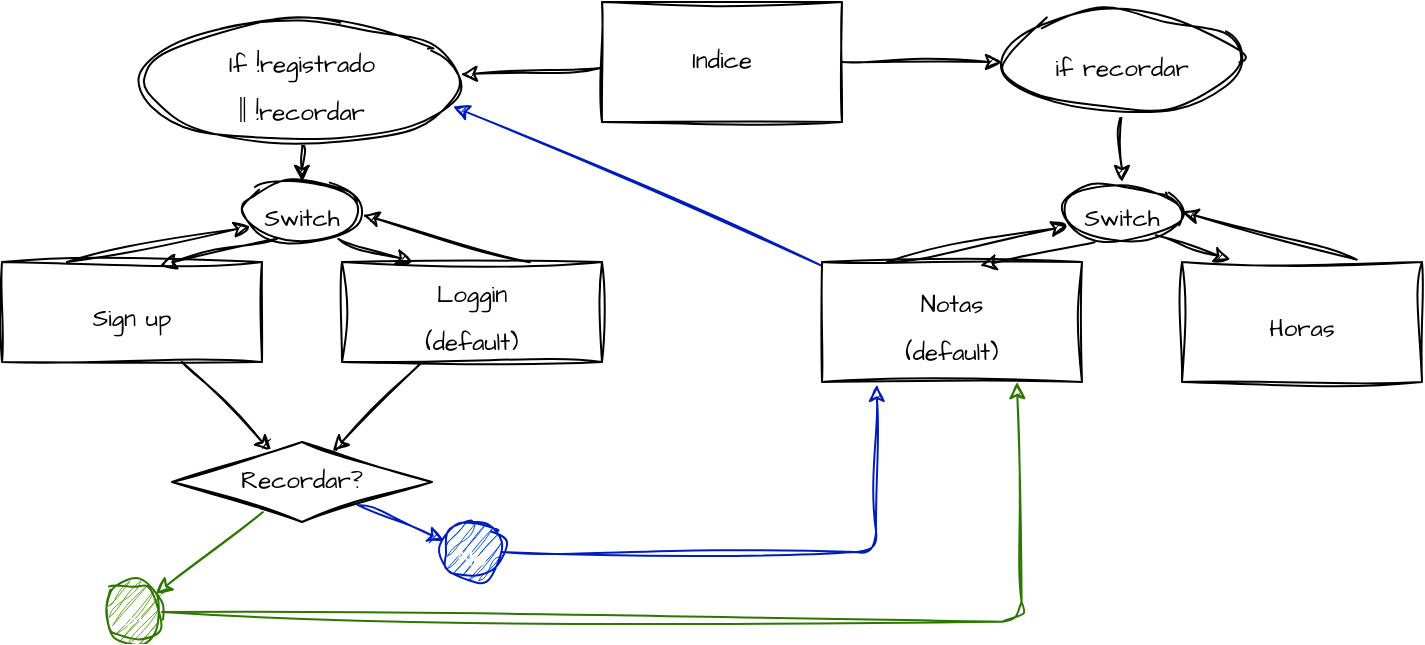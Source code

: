 <mxfile>
    <diagram id="5BaI-7t-0rQIoUjP-t8s" name="Page-1">
        <mxGraphModel dx="933" dy="478" grid="1" gridSize="10" guides="1" tooltips="1" connect="1" arrows="1" fold="1" page="1" pageScale="1" pageWidth="850" pageHeight="1100" math="0" shadow="0">
            <root>
                <mxCell id="0"/>
                <mxCell id="1" parent="0"/>
                <mxCell id="58" value="" style="edgeStyle=none;sketch=1;hachureGap=4;jiggle=2;curveFitting=1;html=1;fontFamily=Architects Daughter;fontSource=https%3A%2F%2Ffonts.googleapis.com%2Fcss%3Ffamily%3DArchitects%2BDaughter;fontSize=12;" edge="1" parent="1" source="56" target="57">
                    <mxGeometry relative="1" as="geometry"/>
                </mxCell>
                <mxCell id="71" value="" style="edgeStyle=none;sketch=1;hachureGap=4;jiggle=2;curveFitting=1;html=1;fontFamily=Architects Daughter;fontSource=https%3A%2F%2Ffonts.googleapis.com%2Fcss%3Ffamily%3DArchitects%2BDaughter;fontSize=12;" edge="1" parent="1" source="56" target="70">
                    <mxGeometry relative="1" as="geometry"/>
                </mxCell>
                <mxCell id="56" value="Indice" style="whiteSpace=wrap;html=1;sketch=1;hachureGap=4;jiggle=2;curveFitting=1;fontFamily=Architects Daughter;fontSource=https%3A%2F%2Ffonts.googleapis.com%2Fcss%3Ffamily%3DArchitects%2BDaughter;fontSize=12;" vertex="1" parent="1">
                    <mxGeometry x="360" y="30" width="120" height="60" as="geometry"/>
                </mxCell>
                <mxCell id="62" value="" style="edgeStyle=none;sketch=1;hachureGap=4;jiggle=2;curveFitting=1;html=1;fontFamily=Architects Daughter;fontSource=https%3A%2F%2Ffonts.googleapis.com%2Fcss%3Ffamily%3DArchitects%2BDaughter;fontSize=12;" edge="1" parent="1" source="57" target="61">
                    <mxGeometry relative="1" as="geometry"/>
                </mxCell>
                <mxCell id="57" value="&lt;font style=&quot;font-size: 12px;&quot;&gt;If !registrado&lt;br&gt;|| !recordar&lt;/font&gt;" style="ellipse;whiteSpace=wrap;html=1;fontFamily=Architects Daughter;sketch=1;hachureGap=4;jiggle=2;curveFitting=1;fontSource=https%3A%2F%2Ffonts.googleapis.com%2Fcss%3Ffamily%3DArchitects%2BDaughter;fontSize=20;" vertex="1" parent="1">
                    <mxGeometry x="130" y="40" width="160" height="60" as="geometry"/>
                </mxCell>
                <mxCell id="64" value="" style="edgeStyle=none;sketch=1;hachureGap=4;jiggle=2;curveFitting=1;html=1;fontFamily=Architects Daughter;fontSource=https%3A%2F%2Ffonts.googleapis.com%2Fcss%3Ffamily%3DArchitects%2BDaughter;fontSize=12;exitX=0.801;exitY=0.941;exitDx=0;exitDy=0;exitPerimeter=0;entryX=0.272;entryY=0.002;entryDx=0;entryDy=0;entryPerimeter=0;" edge="1" parent="1" source="61" target="63">
                    <mxGeometry relative="1" as="geometry"/>
                </mxCell>
                <mxCell id="61" value="&lt;span style=&quot;font-size: 12px;&quot;&gt;Switch&lt;/span&gt;" style="ellipse;whiteSpace=wrap;html=1;fontFamily=Architects Daughter;sketch=1;hachureGap=4;jiggle=2;curveFitting=1;fontSource=https%3A%2F%2Ffonts.googleapis.com%2Fcss%3Ffamily%3DArchitects%2BDaughter;fontSize=20;" vertex="1" parent="1">
                    <mxGeometry x="180" y="120" width="60" height="30" as="geometry"/>
                </mxCell>
                <mxCell id="65" value="" style="edgeStyle=none;sketch=1;hachureGap=4;jiggle=2;curveFitting=1;html=1;fontFamily=Architects Daughter;fontSource=https%3A%2F%2Ffonts.googleapis.com%2Fcss%3Ffamily%3DArchitects%2BDaughter;fontSize=12;entryX=1.007;entryY=0.547;entryDx=0;entryDy=0;entryPerimeter=0;exitX=0.722;exitY=0.002;exitDx=0;exitDy=0;exitPerimeter=0;" edge="1" parent="1" source="63" target="61">
                    <mxGeometry relative="1" as="geometry"/>
                </mxCell>
                <mxCell id="83" value="" style="edgeStyle=none;sketch=1;hachureGap=4;jiggle=2;curveFitting=1;html=1;fontFamily=Architects Daughter;fontSource=https%3A%2F%2Ffonts.googleapis.com%2Fcss%3Ffamily%3DArchitects%2BDaughter;fontSize=12;" edge="1" parent="1" source="63" target="81">
                    <mxGeometry relative="1" as="geometry"/>
                </mxCell>
                <mxCell id="63" value="&lt;font style=&quot;font-size: 12px;&quot;&gt;Loggin&lt;br&gt;(default)&lt;/font&gt;" style="whiteSpace=wrap;html=1;fontSize=20;fontFamily=Architects Daughter;sketch=1;hachureGap=4;jiggle=2;curveFitting=1;fontSource=https%3A%2F%2Ffonts.googleapis.com%2Fcss%3Ffamily%3DArchitects%2BDaughter;" vertex="1" parent="1">
                    <mxGeometry x="230" y="160" width="130" height="50" as="geometry"/>
                </mxCell>
                <mxCell id="82" value="" style="edgeStyle=none;sketch=1;hachureGap=4;jiggle=2;curveFitting=1;html=1;fontFamily=Architects Daughter;fontSource=https%3A%2F%2Ffonts.googleapis.com%2Fcss%3Ffamily%3DArchitects%2BDaughter;fontSize=12;" edge="1" parent="1" source="66" target="81">
                    <mxGeometry relative="1" as="geometry"/>
                </mxCell>
                <mxCell id="66" value="&lt;span style=&quot;font-size: 12px;&quot;&gt;Sign up&lt;/span&gt;" style="whiteSpace=wrap;html=1;fontSize=20;fontFamily=Architects Daughter;sketch=1;hachureGap=4;jiggle=2;curveFitting=1;fontSource=https%3A%2F%2Ffonts.googleapis.com%2Fcss%3Ffamily%3DArchitects%2BDaughter;" vertex="1" parent="1">
                    <mxGeometry x="60" y="160" width="130" height="50" as="geometry"/>
                </mxCell>
                <mxCell id="68" value="" style="edgeStyle=none;sketch=1;hachureGap=4;jiggle=2;curveFitting=1;html=1;fontFamily=Architects Daughter;fontSource=https%3A%2F%2Ffonts.googleapis.com%2Fcss%3Ffamily%3DArchitects%2BDaughter;fontSize=12;exitX=0.291;exitY=0.947;exitDx=0;exitDy=0;exitPerimeter=0;entryX=0.608;entryY=0.031;entryDx=0;entryDy=0;entryPerimeter=0;" edge="1" parent="1" source="61" target="66">
                    <mxGeometry relative="1" as="geometry">
                        <mxPoint x="170.0" y="186.0" as="sourcePoint"/>
                        <mxPoint x="150" y="210" as="targetPoint"/>
                    </mxGeometry>
                </mxCell>
                <mxCell id="69" value="" style="edgeStyle=none;sketch=1;hachureGap=4;jiggle=2;curveFitting=1;html=1;fontFamily=Architects Daughter;fontSource=https%3A%2F%2Ffonts.googleapis.com%2Fcss%3Ffamily%3DArchitects%2BDaughter;fontSize=12;entryX=0.069;entryY=0.741;entryDx=0;entryDy=0;entryPerimeter=0;exitX=0.25;exitY=0;exitDx=0;exitDy=0;" edge="1" parent="1" source="66" target="61">
                    <mxGeometry relative="1" as="geometry">
                        <mxPoint x="112.74" y="210.0" as="sourcePoint"/>
                        <mxPoint x="70" y="162.72" as="targetPoint"/>
                    </mxGeometry>
                </mxCell>
                <mxCell id="75" value="" style="edgeStyle=none;sketch=1;hachureGap=4;jiggle=2;curveFitting=1;html=1;fontFamily=Architects Daughter;fontSource=https%3A%2F%2Ffonts.googleapis.com%2Fcss%3Ffamily%3DArchitects%2BDaughter;fontSize=12;" edge="1" parent="1" source="70" target="74">
                    <mxGeometry relative="1" as="geometry"/>
                </mxCell>
                <mxCell id="70" value="&lt;font style=&quot;font-size: 12px;&quot;&gt;if&amp;nbsp;recordar&lt;/font&gt;" style="ellipse;whiteSpace=wrap;html=1;fontFamily=Architects Daughter;sketch=1;hachureGap=4;jiggle=2;curveFitting=1;fontSource=https%3A%2F%2Ffonts.googleapis.com%2Fcss%3Ffamily%3DArchitects%2BDaughter;fontSize=20;" vertex="1" parent="1">
                    <mxGeometry x="560" y="35" width="120" height="50" as="geometry"/>
                </mxCell>
                <mxCell id="72" value="&lt;font style=&quot;font-size: 12px;&quot;&gt;Horas&lt;/font&gt;" style="whiteSpace=wrap;html=1;fontSize=20;fontFamily=Architects Daughter;sketch=1;hachureGap=4;jiggle=2;curveFitting=1;fontSource=https%3A%2F%2Ffonts.googleapis.com%2Fcss%3Ffamily%3DArchitects%2BDaughter;" vertex="1" parent="1">
                    <mxGeometry x="650" y="160" width="120" height="60" as="geometry"/>
                </mxCell>
                <mxCell id="74" value="&lt;span style=&quot;font-size: 12px;&quot;&gt;Switch&lt;/span&gt;" style="ellipse;whiteSpace=wrap;html=1;fontFamily=Architects Daughter;sketch=1;hachureGap=4;jiggle=2;curveFitting=1;fontSource=https%3A%2F%2Ffonts.googleapis.com%2Fcss%3Ffamily%3DArchitects%2BDaughter;fontSize=20;" vertex="1" parent="1">
                    <mxGeometry x="590" y="120" width="60" height="30" as="geometry"/>
                </mxCell>
                <mxCell id="76" value="" style="edgeStyle=none;sketch=1;hachureGap=4;jiggle=2;curveFitting=1;html=1;fontFamily=Architects Daughter;fontSource=https%3A%2F%2Ffonts.googleapis.com%2Fcss%3Ffamily%3DArchitects%2BDaughter;fontSize=12;exitX=0.781;exitY=0.887;exitDx=0;exitDy=0;exitPerimeter=0;entryX=0.202;entryY=-0.02;entryDx=0;entryDy=0;entryPerimeter=0;" edge="1" parent="1" source="74" target="72">
                    <mxGeometry relative="1" as="geometry">
                        <mxPoint x="640" y="148.13" as="sourcePoint"/>
                        <mxPoint x="680" y="160" as="targetPoint"/>
                    </mxGeometry>
                </mxCell>
                <mxCell id="77" value="" style="edgeStyle=none;sketch=1;hachureGap=4;jiggle=2;curveFitting=1;html=1;fontFamily=Architects Daughter;fontSource=https%3A%2F%2Ffonts.googleapis.com%2Fcss%3Ffamily%3DArchitects%2BDaughter;fontSize=12;exitX=0.728;exitY=-0.02;exitDx=0;exitDy=0;exitPerimeter=0;entryX=1;entryY=0.5;entryDx=0;entryDy=0;" edge="1" parent="1" source="72" target="74">
                    <mxGeometry relative="1" as="geometry">
                        <mxPoint x="735.8" y="160.0" as="sourcePoint"/>
                        <mxPoint x="652" y="136" as="targetPoint"/>
                    </mxGeometry>
                </mxCell>
                <mxCell id="90" value="" style="edgeStyle=none;sketch=1;hachureGap=4;jiggle=2;curveFitting=1;html=1;fontFamily=Architects Daughter;fontSource=https%3A%2F%2Ffonts.googleapis.com%2Fcss%3Ffamily%3DArchitects%2BDaughter;fontSize=12;fillColor=#0050ef;strokeColor=#001DBC;entryX=0.972;entryY=0.703;entryDx=0;entryDy=0;entryPerimeter=0;" edge="1" parent="1" source="78" target="57">
                    <mxGeometry relative="1" as="geometry"/>
                </mxCell>
                <mxCell id="78" value="&lt;span style=&quot;font-size: 12px;&quot;&gt;Notas&lt;br&gt;(default)&lt;br&gt;&lt;/span&gt;" style="whiteSpace=wrap;html=1;fontSize=20;fontFamily=Architects Daughter;sketch=1;hachureGap=4;jiggle=2;curveFitting=1;fontSource=https%3A%2F%2Ffonts.googleapis.com%2Fcss%3Ffamily%3DArchitects%2BDaughter;" vertex="1" parent="1">
                    <mxGeometry x="470" y="160" width="130" height="60" as="geometry"/>
                </mxCell>
                <mxCell id="79" value="" style="edgeStyle=none;sketch=1;hachureGap=4;jiggle=2;curveFitting=1;html=1;fontFamily=Architects Daughter;fontSource=https%3A%2F%2Ffonts.googleapis.com%2Fcss%3Ffamily%3DArchitects%2BDaughter;fontSize=12;exitX=0.271;exitY=1.005;exitDx=0;exitDy=0;exitPerimeter=0;entryX=0.608;entryY=0.031;entryDx=0;entryDy=0;entryPerimeter=0;" edge="1" parent="1" target="78" source="74">
                    <mxGeometry relative="1" as="geometry">
                        <mxPoint x="607.46" y="148.41" as="sourcePoint"/>
                        <mxPoint x="560" y="210" as="targetPoint"/>
                    </mxGeometry>
                </mxCell>
                <mxCell id="80" value="" style="edgeStyle=none;sketch=1;hachureGap=4;jiggle=2;curveFitting=1;html=1;fontFamily=Architects Daughter;fontSource=https%3A%2F%2Ffonts.googleapis.com%2Fcss%3Ffamily%3DArchitects%2BDaughter;fontSize=12;entryX=0.048;entryY=0.732;entryDx=0;entryDy=0;entryPerimeter=0;exitX=0.25;exitY=0;exitDx=0;exitDy=0;" edge="1" parent="1" source="78" target="74">
                    <mxGeometry relative="1" as="geometry">
                        <mxPoint x="522.74" y="210.0" as="sourcePoint"/>
                        <mxPoint x="594.14" y="142.23" as="targetPoint"/>
                    </mxGeometry>
                </mxCell>
                <mxCell id="85" value="" style="edgeStyle=none;sketch=1;hachureGap=4;jiggle=2;curveFitting=1;html=1;fontFamily=Architects Daughter;fontSource=https%3A%2F%2Ffonts.googleapis.com%2Fcss%3Ffamily%3DArchitects%2BDaughter;fontSize=12;fillColor=#60a917;strokeColor=#2D7600;" edge="1" parent="1" source="81" target="84">
                    <mxGeometry relative="1" as="geometry"/>
                </mxCell>
                <mxCell id="87" value="" style="edgeStyle=none;sketch=1;hachureGap=4;jiggle=2;curveFitting=1;html=1;fontFamily=Architects Daughter;fontSource=https%3A%2F%2Ffonts.googleapis.com%2Fcss%3Ffamily%3DArchitects%2BDaughter;fontSize=12;fillColor=#0050ef;strokeColor=#001DBC;" edge="1" parent="1" source="81" target="86">
                    <mxGeometry relative="1" as="geometry"/>
                </mxCell>
                <mxCell id="81" value="Recordar?" style="rhombus;whiteSpace=wrap;html=1;sketch=1;hachureGap=4;jiggle=2;curveFitting=1;fontFamily=Architects Daughter;fontSource=https%3A%2F%2Ffonts.googleapis.com%2Fcss%3Ffamily%3DArchitects%2BDaughter;fontSize=12;" vertex="1" parent="1">
                    <mxGeometry x="145" y="250" width="130" height="40" as="geometry"/>
                </mxCell>
                <mxCell id="84" value="&lt;font style=&quot;font-size: 12px;&quot;&gt;Si&lt;/font&gt;" style="ellipse;whiteSpace=wrap;html=1;fontFamily=Architects Daughter;sketch=1;hachureGap=4;jiggle=2;curveFitting=1;fontSource=https%3A%2F%2Ffonts.googleapis.com%2Fcss%3Ffamily%3DArchitects%2BDaughter;fontSize=20;fillColor=#60a917;fontColor=#ffffff;strokeColor=#2D7600;" vertex="1" parent="1">
                    <mxGeometry x="110" y="320" width="30" height="30" as="geometry"/>
                </mxCell>
                <mxCell id="86" value="&lt;font style=&quot;font-size: 12px;&quot;&gt;No&lt;/font&gt;" style="ellipse;whiteSpace=wrap;html=1;fontFamily=Architects Daughter;sketch=1;hachureGap=4;jiggle=2;curveFitting=1;fontSource=https%3A%2F%2Ffonts.googleapis.com%2Fcss%3Ffamily%3DArchitects%2BDaughter;fontSize=20;fillColor=#0050ef;fontColor=#ffffff;strokeColor=#001DBC;" vertex="1" parent="1">
                    <mxGeometry x="280" y="290" width="30" height="30" as="geometry"/>
                </mxCell>
                <mxCell id="88" value="" style="edgeStyle=none;orthogonalLoop=1;jettySize=auto;html=1;sketch=1;hachureGap=4;jiggle=2;curveFitting=1;fontFamily=Architects Daughter;fontSource=https%3A%2F%2Ffonts.googleapis.com%2Fcss%3Ffamily%3DArchitects%2BDaughter;fontSize=12;exitX=1;exitY=0.5;exitDx=0;exitDy=0;entryX=0.211;entryY=1.024;entryDx=0;entryDy=0;entryPerimeter=0;fillColor=#0050ef;strokeColor=#001DBC;" edge="1" parent="1" source="86" target="78">
                    <mxGeometry width="100" relative="1" as="geometry">
                        <mxPoint x="310" y="304.63" as="sourcePoint"/>
                        <mxPoint x="410" y="304.63" as="targetPoint"/>
                        <Array as="points">
                            <mxPoint x="497" y="305"/>
                        </Array>
                    </mxGeometry>
                </mxCell>
                <mxCell id="89" value="" style="edgeStyle=none;orthogonalLoop=1;jettySize=auto;html=1;sketch=1;hachureGap=4;jiggle=2;curveFitting=1;fontFamily=Architects Daughter;fontSource=https%3A%2F%2Ffonts.googleapis.com%2Fcss%3Ffamily%3DArchitects%2BDaughter;fontSize=12;exitX=1;exitY=0.5;exitDx=0;exitDy=0;entryX=0.75;entryY=1;entryDx=0;entryDy=0;fillColor=#60a917;strokeColor=#2D7600;" edge="1" parent="1" source="84" target="78">
                    <mxGeometry width="100" relative="1" as="geometry">
                        <mxPoint x="190" y="340" as="sourcePoint"/>
                        <mxPoint x="290" y="340" as="targetPoint"/>
                        <Array as="points">
                            <mxPoint x="570" y="340"/>
                        </Array>
                    </mxGeometry>
                </mxCell>
            </root>
        </mxGraphModel>
    </diagram>
</mxfile>